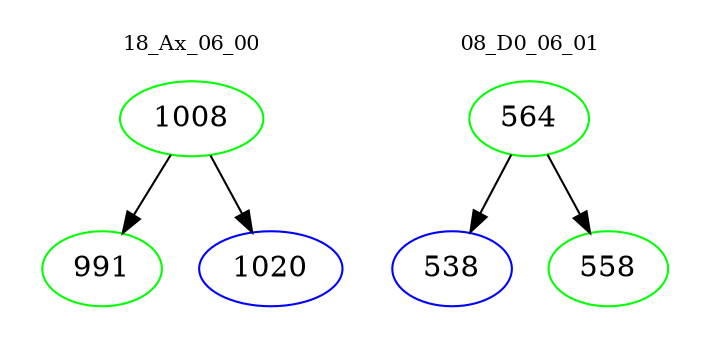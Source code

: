digraph{
subgraph cluster_0 {
color = white
label = "18_Ax_06_00";
fontsize=10;
T0_1008 [label="1008", color="green"]
T0_1008 -> T0_991 [color="black"]
T0_991 [label="991", color="green"]
T0_1008 -> T0_1020 [color="black"]
T0_1020 [label="1020", color="blue"]
}
subgraph cluster_1 {
color = white
label = "08_D0_06_01";
fontsize=10;
T1_564 [label="564", color="green"]
T1_564 -> T1_538 [color="black"]
T1_538 [label="538", color="blue"]
T1_564 -> T1_558 [color="black"]
T1_558 [label="558", color="green"]
}
}
